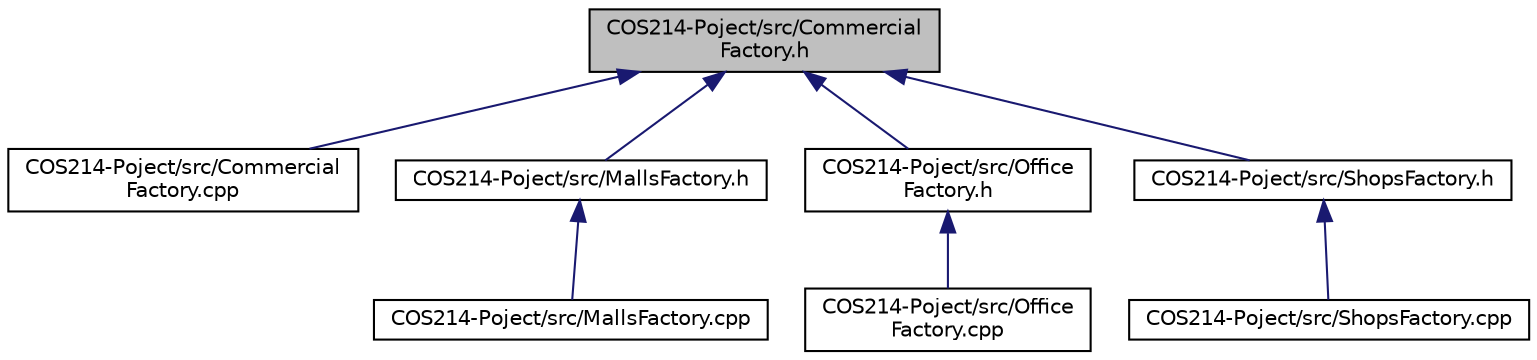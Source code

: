 digraph "COS214-Poject/src/CommercialFactory.h"
{
 // LATEX_PDF_SIZE
  edge [fontname="Helvetica",fontsize="10",labelfontname="Helvetica",labelfontsize="10"];
  node [fontname="Helvetica",fontsize="10",shape=record];
  Node1 [label="COS214-Poject/src/Commercial\lFactory.h",height=0.2,width=0.4,color="black", fillcolor="grey75", style="filled", fontcolor="black",tooltip=" "];
  Node1 -> Node2 [dir="back",color="midnightblue",fontsize="10",style="solid"];
  Node2 [label="COS214-Poject/src/Commercial\lFactory.cpp",height=0.2,width=0.4,color="black", fillcolor="white", style="filled",URL="$CommercialFactory_8cpp.html",tooltip="Implementation of the CommercialFactory interface, providing factory methods for creating commercial ..."];
  Node1 -> Node3 [dir="back",color="midnightblue",fontsize="10",style="solid"];
  Node3 [label="COS214-Poject/src/MallsFactory.h",height=0.2,width=0.4,color="black", fillcolor="white", style="filled",URL="$MallsFactory_8h.html",tooltip=" "];
  Node3 -> Node4 [dir="back",color="midnightblue",fontsize="10",style="solid"];
  Node4 [label="COS214-Poject/src/MallsFactory.cpp",height=0.2,width=0.4,color="black", fillcolor="white", style="filled",URL="$MallsFactory_8cpp.html",tooltip=" "];
  Node1 -> Node5 [dir="back",color="midnightblue",fontsize="10",style="solid"];
  Node5 [label="COS214-Poject/src/Office\lFactory.h",height=0.2,width=0.4,color="black", fillcolor="white", style="filled",URL="$OfficeFactory_8h.html",tooltip=" "];
  Node5 -> Node6 [dir="back",color="midnightblue",fontsize="10",style="solid"];
  Node6 [label="COS214-Poject/src/Office\lFactory.cpp",height=0.2,width=0.4,color="black", fillcolor="white", style="filled",URL="$OfficeFactory_8cpp.html",tooltip=" "];
  Node1 -> Node7 [dir="back",color="midnightblue",fontsize="10",style="solid"];
  Node7 [label="COS214-Poject/src/ShopsFactory.h",height=0.2,width=0.4,color="black", fillcolor="white", style="filled",URL="$ShopsFactory_8h.html",tooltip=" "];
  Node7 -> Node8 [dir="back",color="midnightblue",fontsize="10",style="solid"];
  Node8 [label="COS214-Poject/src/ShopsFactory.cpp",height=0.2,width=0.4,color="black", fillcolor="white", style="filled",URL="$ShopsFactory_8cpp.html",tooltip=" "];
}
